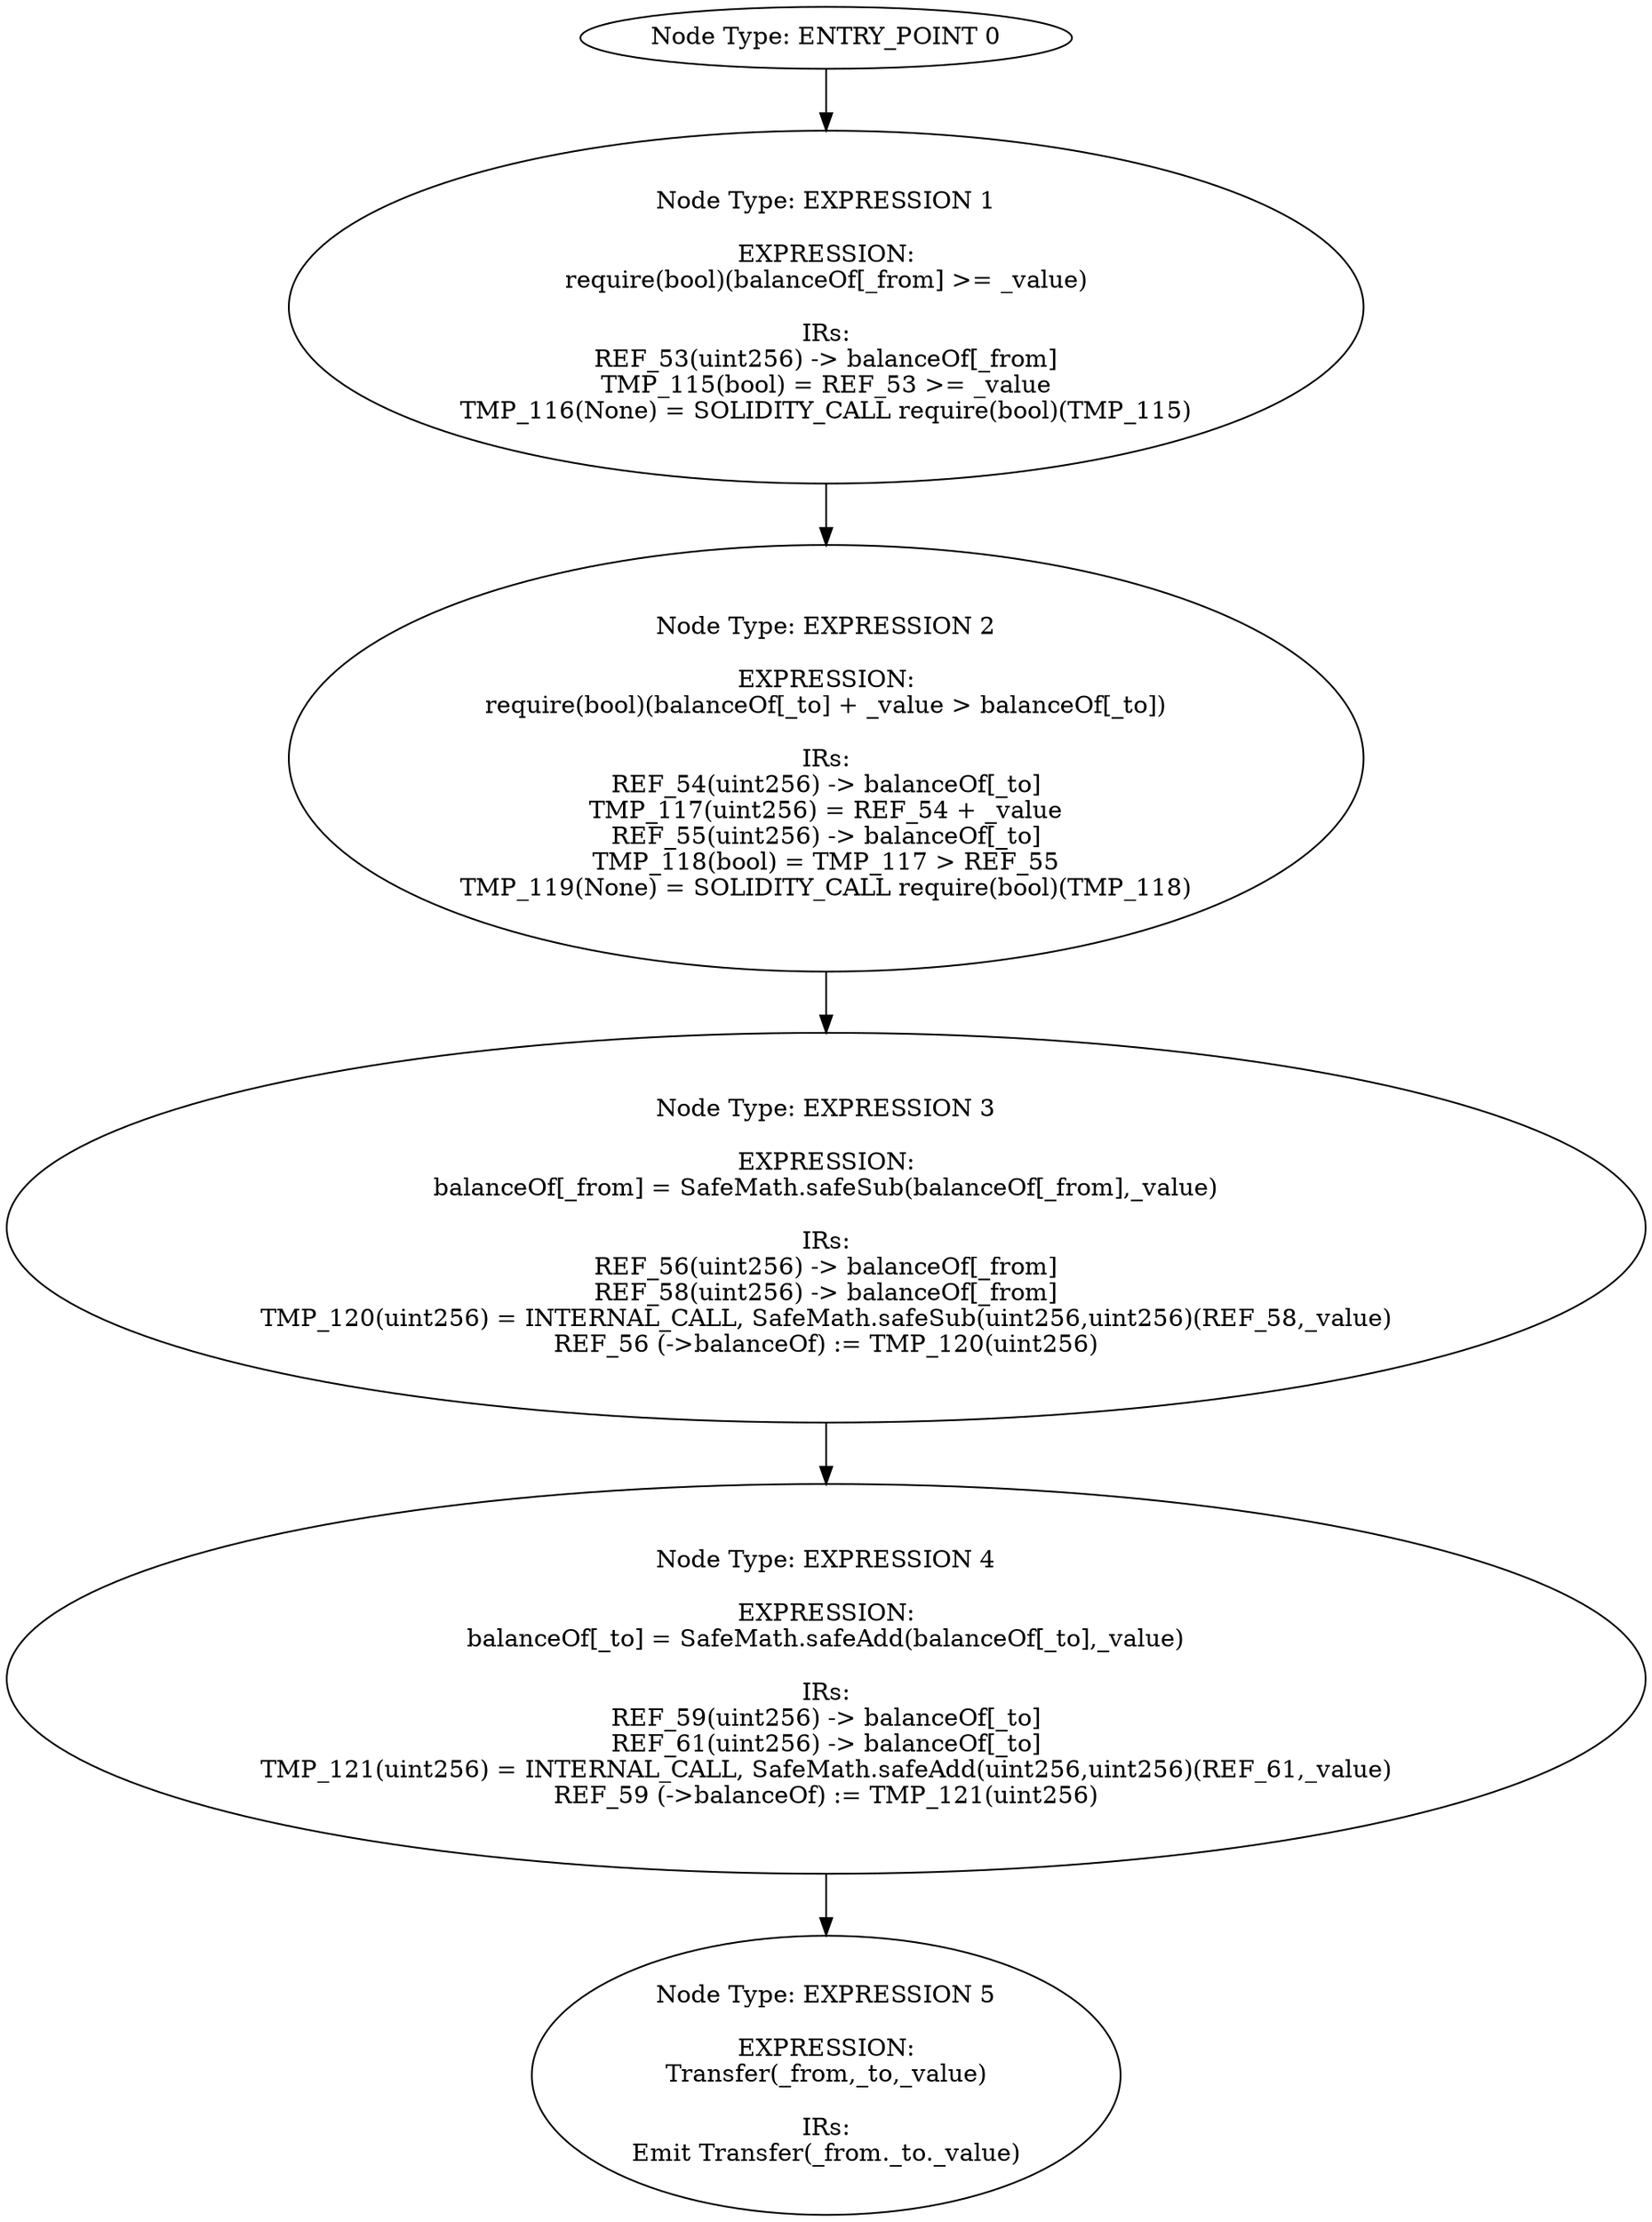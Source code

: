 digraph{
0[label="Node Type: ENTRY_POINT 0
"];
0->1;
1[label="Node Type: EXPRESSION 1

EXPRESSION:
require(bool)(balanceOf[_from] >= _value)

IRs:
REF_53(uint256) -> balanceOf[_from]
TMP_115(bool) = REF_53 >= _value
TMP_116(None) = SOLIDITY_CALL require(bool)(TMP_115)"];
1->2;
2[label="Node Type: EXPRESSION 2

EXPRESSION:
require(bool)(balanceOf[_to] + _value > balanceOf[_to])

IRs:
REF_54(uint256) -> balanceOf[_to]
TMP_117(uint256) = REF_54 + _value
REF_55(uint256) -> balanceOf[_to]
TMP_118(bool) = TMP_117 > REF_55
TMP_119(None) = SOLIDITY_CALL require(bool)(TMP_118)"];
2->3;
3[label="Node Type: EXPRESSION 3

EXPRESSION:
balanceOf[_from] = SafeMath.safeSub(balanceOf[_from],_value)

IRs:
REF_56(uint256) -> balanceOf[_from]
REF_58(uint256) -> balanceOf[_from]
TMP_120(uint256) = INTERNAL_CALL, SafeMath.safeSub(uint256,uint256)(REF_58,_value)
REF_56 (->balanceOf) := TMP_120(uint256)"];
3->4;
4[label="Node Type: EXPRESSION 4

EXPRESSION:
balanceOf[_to] = SafeMath.safeAdd(balanceOf[_to],_value)

IRs:
REF_59(uint256) -> balanceOf[_to]
REF_61(uint256) -> balanceOf[_to]
TMP_121(uint256) = INTERNAL_CALL, SafeMath.safeAdd(uint256,uint256)(REF_61,_value)
REF_59 (->balanceOf) := TMP_121(uint256)"];
4->5;
5[label="Node Type: EXPRESSION 5

EXPRESSION:
Transfer(_from,_to,_value)

IRs:
Emit Transfer(_from._to._value)"];
}
